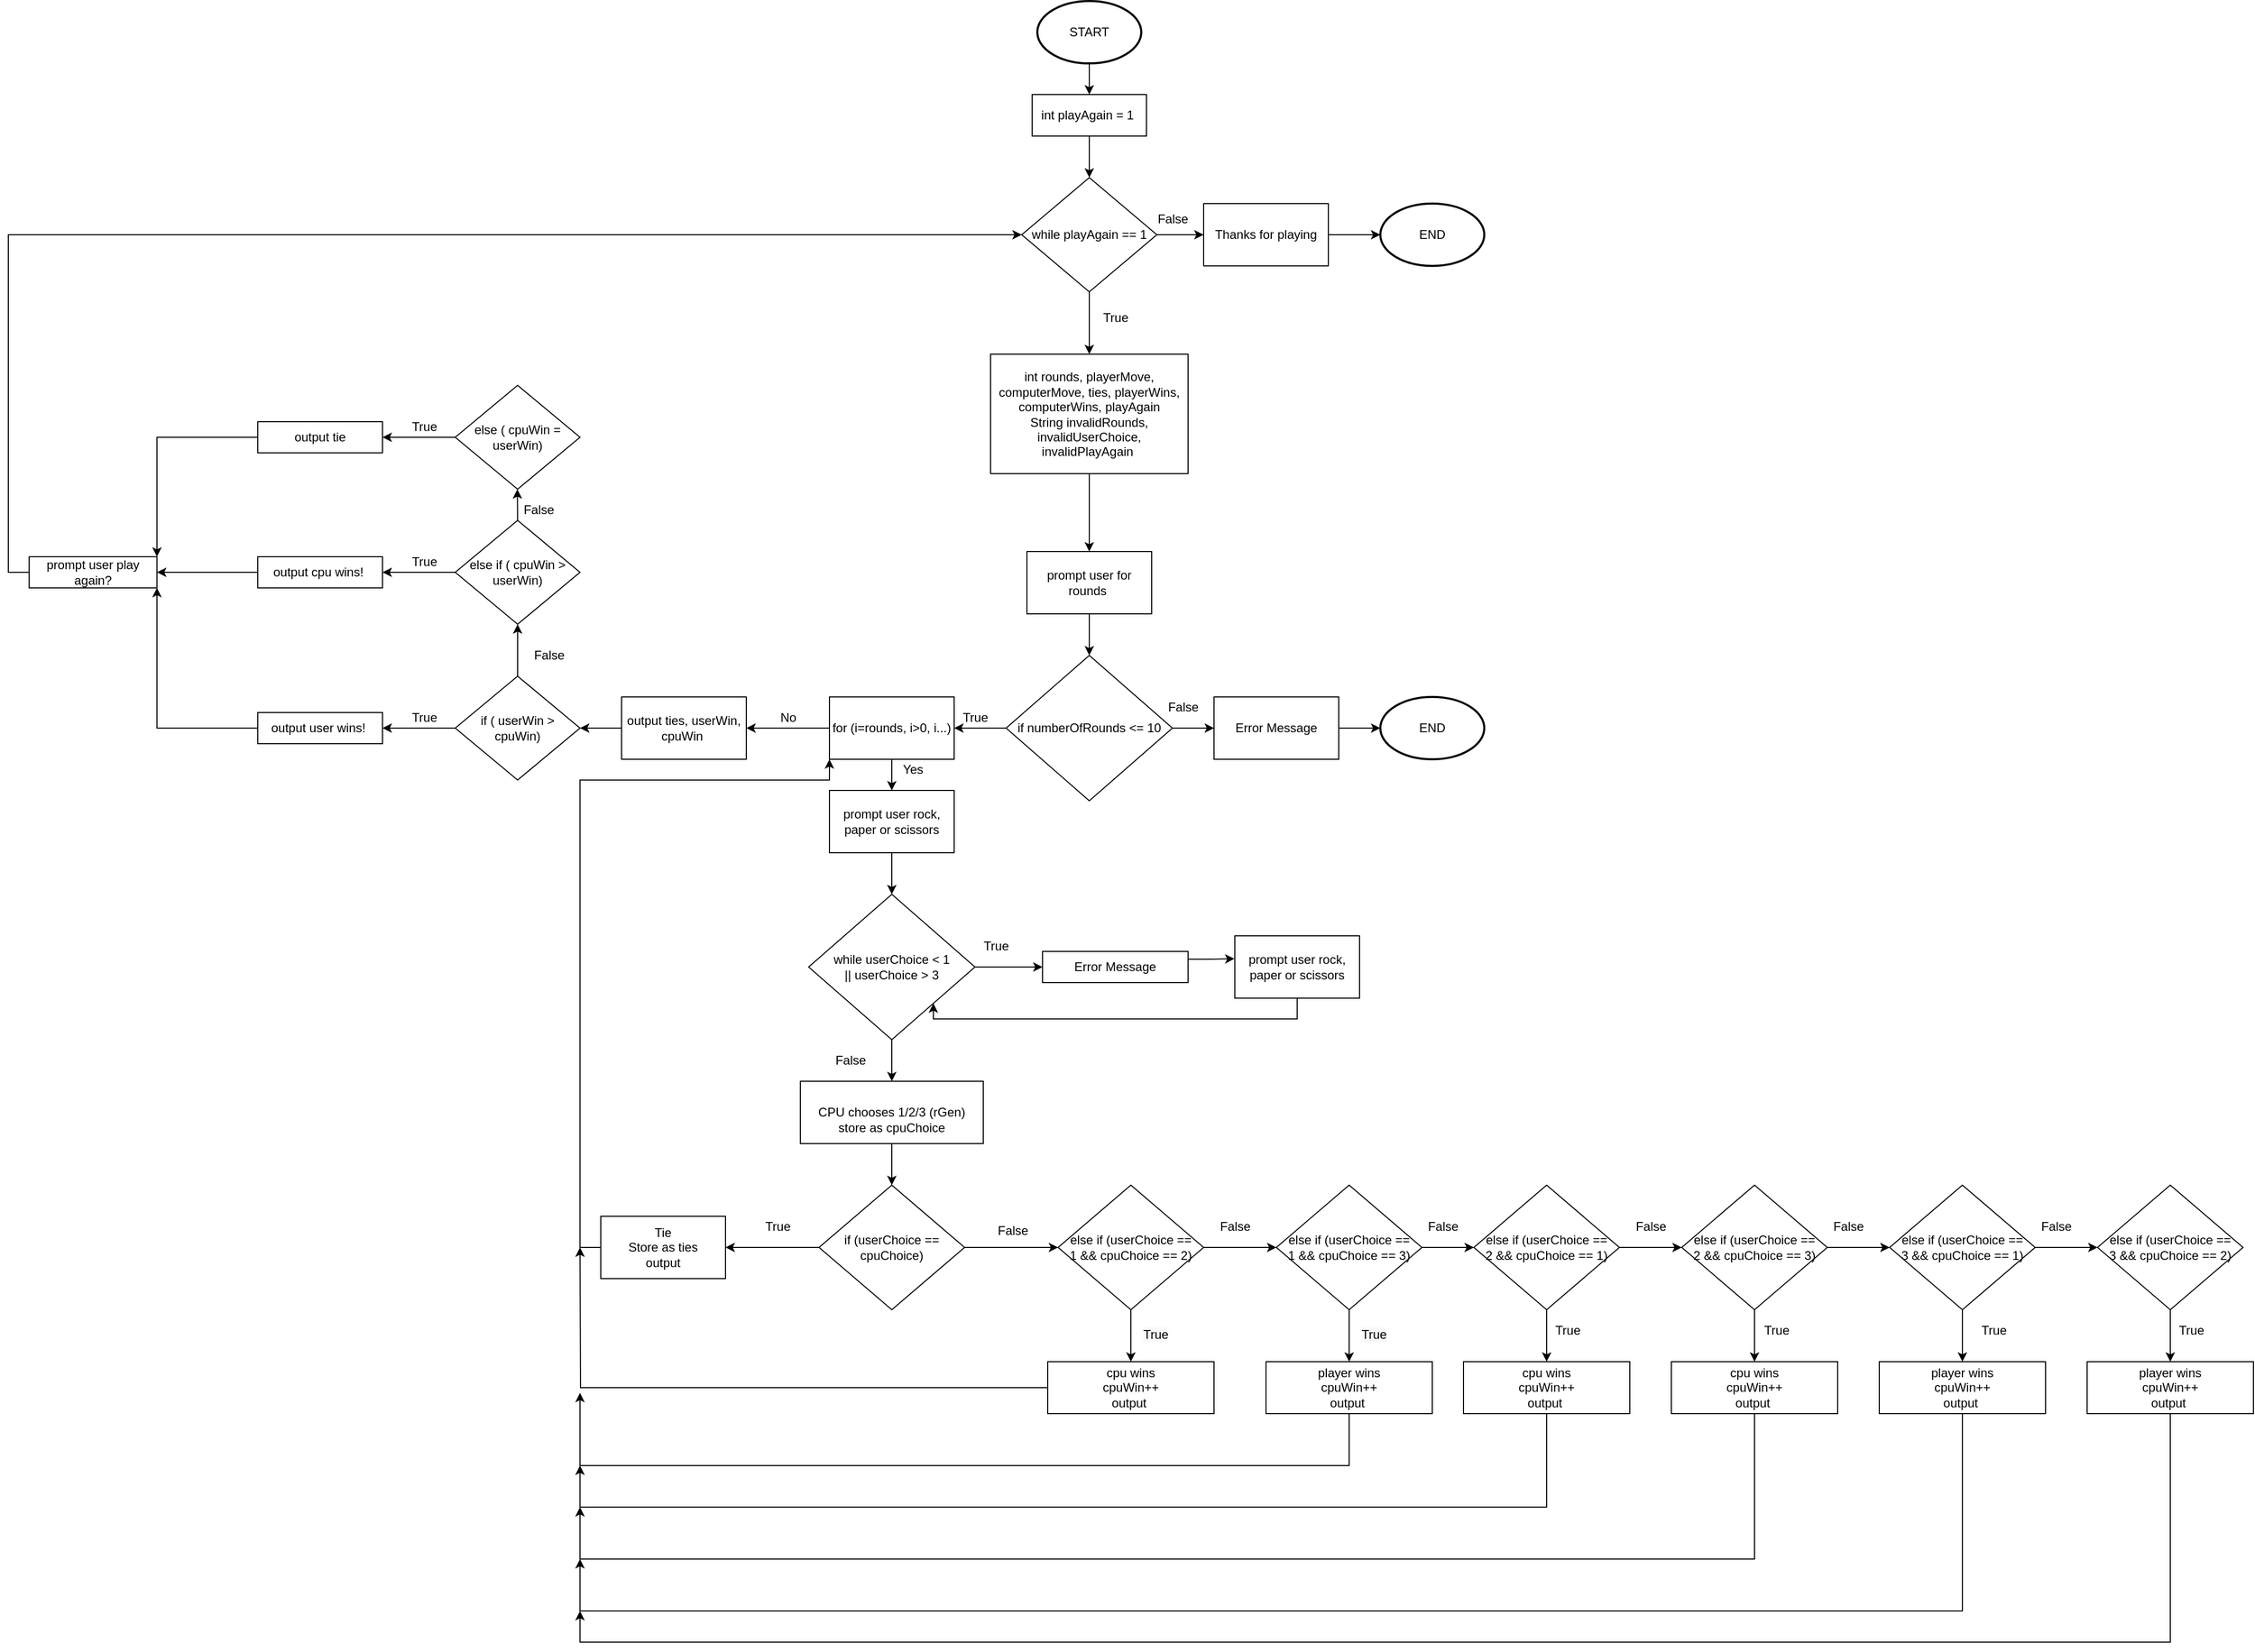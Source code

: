 <mxfile version="20.3.3" type="device"><diagram id="C5RBs43oDa-KdzZeNtuy" name="Page-1"><mxGraphModel dx="3134" dy="1196" grid="1" gridSize="10" guides="1" tooltips="1" connect="1" arrows="1" fold="1" page="1" pageScale="1" pageWidth="827" pageHeight="1169" math="0" shadow="0"><root><mxCell id="WIyWlLk6GJQsqaUBKTNV-0"/><mxCell id="WIyWlLk6GJQsqaUBKTNV-1" parent="WIyWlLk6GJQsqaUBKTNV-0"/><mxCell id="i2ztzLnrP8BEeIta3jEx-2" style="edgeStyle=orthogonalEdgeStyle;rounded=0;orthogonalLoop=1;jettySize=auto;html=1;exitX=0.5;exitY=1;exitDx=0;exitDy=0;exitPerimeter=0;entryX=0.5;entryY=0;entryDx=0;entryDy=0;" parent="WIyWlLk6GJQsqaUBKTNV-1" source="i2ztzLnrP8BEeIta3jEx-0" target="i2ztzLnrP8BEeIta3jEx-1" edge="1"><mxGeometry relative="1" as="geometry"/></mxCell><mxCell id="i2ztzLnrP8BEeIta3jEx-0" value="START" style="strokeWidth=2;html=1;shape=mxgraph.flowchart.start_1;whiteSpace=wrap;" parent="WIyWlLk6GJQsqaUBKTNV-1" vertex="1"><mxGeometry x="510" y="20" width="100" height="60" as="geometry"/></mxCell><mxCell id="i2ztzLnrP8BEeIta3jEx-4" style="edgeStyle=orthogonalEdgeStyle;rounded=0;orthogonalLoop=1;jettySize=auto;html=1;exitX=0.5;exitY=1;exitDx=0;exitDy=0;entryX=0.5;entryY=0;entryDx=0;entryDy=0;" parent="WIyWlLk6GJQsqaUBKTNV-1" source="i2ztzLnrP8BEeIta3jEx-1" target="i2ztzLnrP8BEeIta3jEx-3" edge="1"><mxGeometry relative="1" as="geometry"/></mxCell><mxCell id="i2ztzLnrP8BEeIta3jEx-1" value="int playAgain = 1&amp;nbsp;" style="rounded=0;whiteSpace=wrap;html=1;" parent="WIyWlLk6GJQsqaUBKTNV-1" vertex="1"><mxGeometry x="505" y="110" width="110" height="40" as="geometry"/></mxCell><mxCell id="i2ztzLnrP8BEeIta3jEx-7" style="edgeStyle=orthogonalEdgeStyle;rounded=0;orthogonalLoop=1;jettySize=auto;html=1;exitX=1;exitY=0.5;exitDx=0;exitDy=0;entryX=0;entryY=0.5;entryDx=0;entryDy=0;" parent="WIyWlLk6GJQsqaUBKTNV-1" source="i2ztzLnrP8BEeIta3jEx-3" target="i2ztzLnrP8BEeIta3jEx-5" edge="1"><mxGeometry relative="1" as="geometry"/></mxCell><mxCell id="i2ztzLnrP8BEeIta3jEx-11" style="edgeStyle=orthogonalEdgeStyle;rounded=0;orthogonalLoop=1;jettySize=auto;html=1;exitX=0.5;exitY=1;exitDx=0;exitDy=0;" parent="WIyWlLk6GJQsqaUBKTNV-1" source="i2ztzLnrP8BEeIta3jEx-3" target="i2ztzLnrP8BEeIta3jEx-10" edge="1"><mxGeometry relative="1" as="geometry"/></mxCell><mxCell id="i2ztzLnrP8BEeIta3jEx-3" value="while playAgain == 1" style="rhombus;whiteSpace=wrap;html=1;" parent="WIyWlLk6GJQsqaUBKTNV-1" vertex="1"><mxGeometry x="495" y="190" width="130" height="110" as="geometry"/></mxCell><mxCell id="i2ztzLnrP8BEeIta3jEx-9" style="edgeStyle=orthogonalEdgeStyle;rounded=0;orthogonalLoop=1;jettySize=auto;html=1;exitX=1;exitY=0.5;exitDx=0;exitDy=0;entryX=0;entryY=0.5;entryDx=0;entryDy=0;entryPerimeter=0;" parent="WIyWlLk6GJQsqaUBKTNV-1" source="i2ztzLnrP8BEeIta3jEx-5" target="i2ztzLnrP8BEeIta3jEx-8" edge="1"><mxGeometry relative="1" as="geometry"/></mxCell><mxCell id="i2ztzLnrP8BEeIta3jEx-5" value="Thanks for playing" style="rounded=0;whiteSpace=wrap;html=1;" parent="WIyWlLk6GJQsqaUBKTNV-1" vertex="1"><mxGeometry x="670" y="215" width="120" height="60" as="geometry"/></mxCell><mxCell id="i2ztzLnrP8BEeIta3jEx-8" value="END" style="strokeWidth=2;html=1;shape=mxgraph.flowchart.start_1;whiteSpace=wrap;" parent="WIyWlLk6GJQsqaUBKTNV-1" vertex="1"><mxGeometry x="840" y="215" width="100" height="60" as="geometry"/></mxCell><mxCell id="i2ztzLnrP8BEeIta3jEx-13" style="edgeStyle=orthogonalEdgeStyle;rounded=0;orthogonalLoop=1;jettySize=auto;html=1;exitX=0.5;exitY=1;exitDx=0;exitDy=0;entryX=0.5;entryY=0;entryDx=0;entryDy=0;" parent="WIyWlLk6GJQsqaUBKTNV-1" source="i2ztzLnrP8BEeIta3jEx-10" target="i2ztzLnrP8BEeIta3jEx-12" edge="1"><mxGeometry relative="1" as="geometry"/></mxCell><mxCell id="i2ztzLnrP8BEeIta3jEx-10" value="int rounds, playerMove, computerMove, ties, playerWins, computerWins, playAgain&lt;br&gt;String invalidRounds, invalidUserChoice, invalidPlayAgain&amp;nbsp;" style="rounded=0;whiteSpace=wrap;html=1;" parent="WIyWlLk6GJQsqaUBKTNV-1" vertex="1"><mxGeometry x="465" y="360" width="190" height="115" as="geometry"/></mxCell><mxCell id="i2ztzLnrP8BEeIta3jEx-15" style="edgeStyle=orthogonalEdgeStyle;rounded=0;orthogonalLoop=1;jettySize=auto;html=1;exitX=0.5;exitY=1;exitDx=0;exitDy=0;entryX=0.5;entryY=0;entryDx=0;entryDy=0;" parent="WIyWlLk6GJQsqaUBKTNV-1" source="i2ztzLnrP8BEeIta3jEx-12" target="i2ztzLnrP8BEeIta3jEx-14" edge="1"><mxGeometry relative="1" as="geometry"/></mxCell><mxCell id="i2ztzLnrP8BEeIta3jEx-12" value="prompt user for rounds&amp;nbsp;" style="rounded=0;whiteSpace=wrap;html=1;" parent="WIyWlLk6GJQsqaUBKTNV-1" vertex="1"><mxGeometry x="500" y="550" width="120" height="60" as="geometry"/></mxCell><mxCell id="i2ztzLnrP8BEeIta3jEx-19" style="edgeStyle=orthogonalEdgeStyle;rounded=0;orthogonalLoop=1;jettySize=auto;html=1;exitX=1;exitY=0.5;exitDx=0;exitDy=0;entryX=0;entryY=0.5;entryDx=0;entryDy=0;" parent="WIyWlLk6GJQsqaUBKTNV-1" source="i2ztzLnrP8BEeIta3jEx-14" target="i2ztzLnrP8BEeIta3jEx-16" edge="1"><mxGeometry relative="1" as="geometry"/></mxCell><mxCell id="qZldYGL13dC1jwX1NOSP-1" style="edgeStyle=orthogonalEdgeStyle;rounded=0;orthogonalLoop=1;jettySize=auto;html=1;exitX=0;exitY=0.5;exitDx=0;exitDy=0;entryX=1;entryY=0.5;entryDx=0;entryDy=0;" edge="1" parent="WIyWlLk6GJQsqaUBKTNV-1" source="i2ztzLnrP8BEeIta3jEx-14" target="qZldYGL13dC1jwX1NOSP-0"><mxGeometry relative="1" as="geometry"/></mxCell><mxCell id="i2ztzLnrP8BEeIta3jEx-14" value="if numberOfRounds &amp;lt;= 10" style="rhombus;whiteSpace=wrap;html=1;" parent="WIyWlLk6GJQsqaUBKTNV-1" vertex="1"><mxGeometry x="480" y="650" width="160" height="140" as="geometry"/></mxCell><mxCell id="i2ztzLnrP8BEeIta3jEx-20" style="edgeStyle=orthogonalEdgeStyle;rounded=0;orthogonalLoop=1;jettySize=auto;html=1;exitX=1;exitY=0.5;exitDx=0;exitDy=0;entryX=0;entryY=0.5;entryDx=0;entryDy=0;entryPerimeter=0;" parent="WIyWlLk6GJQsqaUBKTNV-1" source="i2ztzLnrP8BEeIta3jEx-16" target="i2ztzLnrP8BEeIta3jEx-17" edge="1"><mxGeometry relative="1" as="geometry"/></mxCell><mxCell id="i2ztzLnrP8BEeIta3jEx-16" value="Error Message" style="rounded=0;whiteSpace=wrap;html=1;" parent="WIyWlLk6GJQsqaUBKTNV-1" vertex="1"><mxGeometry x="680" y="690" width="120" height="60" as="geometry"/></mxCell><mxCell id="i2ztzLnrP8BEeIta3jEx-17" value="END" style="strokeWidth=2;html=1;shape=mxgraph.flowchart.start_1;whiteSpace=wrap;" parent="WIyWlLk6GJQsqaUBKTNV-1" vertex="1"><mxGeometry x="840" y="690" width="100" height="60" as="geometry"/></mxCell><mxCell id="qZldYGL13dC1jwX1NOSP-30" style="edgeStyle=orthogonalEdgeStyle;rounded=0;orthogonalLoop=1;jettySize=auto;html=1;exitX=0.5;exitY=1;exitDx=0;exitDy=0;entryX=0.5;entryY=0;entryDx=0;entryDy=0;" edge="1" parent="WIyWlLk6GJQsqaUBKTNV-1" source="qZldYGL13dC1jwX1NOSP-0" target="qZldYGL13dC1jwX1NOSP-2"><mxGeometry relative="1" as="geometry"/></mxCell><mxCell id="qZldYGL13dC1jwX1NOSP-57" style="edgeStyle=orthogonalEdgeStyle;rounded=0;orthogonalLoop=1;jettySize=auto;html=1;exitX=0;exitY=0.5;exitDx=0;exitDy=0;entryX=1;entryY=0.5;entryDx=0;entryDy=0;" edge="1" parent="WIyWlLk6GJQsqaUBKTNV-1" source="qZldYGL13dC1jwX1NOSP-0" target="qZldYGL13dC1jwX1NOSP-53"><mxGeometry relative="1" as="geometry"/></mxCell><mxCell id="qZldYGL13dC1jwX1NOSP-0" value="for (i=rounds, i&amp;gt;0, i...)" style="rounded=0;whiteSpace=wrap;html=1;" vertex="1" parent="WIyWlLk6GJQsqaUBKTNV-1"><mxGeometry x="310" y="690" width="120" height="60" as="geometry"/></mxCell><mxCell id="qZldYGL13dC1jwX1NOSP-4" style="edgeStyle=orthogonalEdgeStyle;rounded=0;orthogonalLoop=1;jettySize=auto;html=1;exitX=0.5;exitY=1;exitDx=0;exitDy=0;entryX=0.5;entryY=0;entryDx=0;entryDy=0;" edge="1" parent="WIyWlLk6GJQsqaUBKTNV-1" source="qZldYGL13dC1jwX1NOSP-2" target="qZldYGL13dC1jwX1NOSP-3"><mxGeometry relative="1" as="geometry"/></mxCell><mxCell id="qZldYGL13dC1jwX1NOSP-2" value="prompt user rock, paper or scissors" style="rounded=0;whiteSpace=wrap;html=1;" vertex="1" parent="WIyWlLk6GJQsqaUBKTNV-1"><mxGeometry x="310" y="780" width="120" height="60" as="geometry"/></mxCell><mxCell id="qZldYGL13dC1jwX1NOSP-6" style="edgeStyle=orthogonalEdgeStyle;rounded=0;orthogonalLoop=1;jettySize=auto;html=1;exitX=1;exitY=0.5;exitDx=0;exitDy=0;entryX=0;entryY=0.5;entryDx=0;entryDy=0;" edge="1" parent="WIyWlLk6GJQsqaUBKTNV-1" source="qZldYGL13dC1jwX1NOSP-3" target="qZldYGL13dC1jwX1NOSP-5"><mxGeometry relative="1" as="geometry"/></mxCell><mxCell id="qZldYGL13dC1jwX1NOSP-11" style="edgeStyle=orthogonalEdgeStyle;rounded=0;orthogonalLoop=1;jettySize=auto;html=1;exitX=0.5;exitY=1;exitDx=0;exitDy=0;entryX=0.5;entryY=0;entryDx=0;entryDy=0;" edge="1" parent="WIyWlLk6GJQsqaUBKTNV-1" source="qZldYGL13dC1jwX1NOSP-3" target="qZldYGL13dC1jwX1NOSP-10"><mxGeometry relative="1" as="geometry"/></mxCell><mxCell id="qZldYGL13dC1jwX1NOSP-3" value="while userChoice &amp;lt; 1&lt;br/&gt;|| userChoice &amp;gt; 3" style="rhombus;whiteSpace=wrap;html=1;" vertex="1" parent="WIyWlLk6GJQsqaUBKTNV-1"><mxGeometry x="290" y="880" width="160" height="140" as="geometry"/></mxCell><mxCell id="qZldYGL13dC1jwX1NOSP-8" style="edgeStyle=orthogonalEdgeStyle;rounded=0;orthogonalLoop=1;jettySize=auto;html=1;exitX=1;exitY=0.25;exitDx=0;exitDy=0;entryX=-0.003;entryY=0.367;entryDx=0;entryDy=0;entryPerimeter=0;" edge="1" parent="WIyWlLk6GJQsqaUBKTNV-1" source="qZldYGL13dC1jwX1NOSP-5" target="qZldYGL13dC1jwX1NOSP-7"><mxGeometry relative="1" as="geometry"/></mxCell><mxCell id="qZldYGL13dC1jwX1NOSP-5" value="Error Message" style="rounded=0;whiteSpace=wrap;html=1;" vertex="1" parent="WIyWlLk6GJQsqaUBKTNV-1"><mxGeometry x="515" y="935" width="140" height="30" as="geometry"/></mxCell><mxCell id="qZldYGL13dC1jwX1NOSP-9" style="edgeStyle=orthogonalEdgeStyle;rounded=0;orthogonalLoop=1;jettySize=auto;html=1;exitX=0.5;exitY=1;exitDx=0;exitDy=0;entryX=1;entryY=1;entryDx=0;entryDy=0;" edge="1" parent="WIyWlLk6GJQsqaUBKTNV-1" source="qZldYGL13dC1jwX1NOSP-7" target="qZldYGL13dC1jwX1NOSP-3"><mxGeometry relative="1" as="geometry"><Array as="points"><mxPoint x="760" y="1000"/><mxPoint x="410" y="1000"/></Array></mxGeometry></mxCell><mxCell id="qZldYGL13dC1jwX1NOSP-7" value="prompt user rock, paper or scissors" style="rounded=0;whiteSpace=wrap;html=1;" vertex="1" parent="WIyWlLk6GJQsqaUBKTNV-1"><mxGeometry x="700" y="920" width="120" height="60" as="geometry"/></mxCell><mxCell id="qZldYGL13dC1jwX1NOSP-31" style="edgeStyle=orthogonalEdgeStyle;rounded=0;orthogonalLoop=1;jettySize=auto;html=1;exitX=0.5;exitY=1;exitDx=0;exitDy=0;entryX=0.5;entryY=0;entryDx=0;entryDy=0;" edge="1" parent="WIyWlLk6GJQsqaUBKTNV-1" source="qZldYGL13dC1jwX1NOSP-10" target="qZldYGL13dC1jwX1NOSP-12"><mxGeometry relative="1" as="geometry"/></mxCell><mxCell id="qZldYGL13dC1jwX1NOSP-10" value="&lt;br&gt;CPU chooses 1/2/3 (rGen)&lt;br&gt;store as cpuChoice&lt;br&gt;" style="rounded=0;whiteSpace=wrap;html=1;" vertex="1" parent="WIyWlLk6GJQsqaUBKTNV-1"><mxGeometry x="282" y="1060" width="176" height="60" as="geometry"/></mxCell><mxCell id="qZldYGL13dC1jwX1NOSP-32" style="edgeStyle=orthogonalEdgeStyle;rounded=0;orthogonalLoop=1;jettySize=auto;html=1;exitX=1;exitY=0.5;exitDx=0;exitDy=0;entryX=0;entryY=0.5;entryDx=0;entryDy=0;" edge="1" parent="WIyWlLk6GJQsqaUBKTNV-1" source="qZldYGL13dC1jwX1NOSP-12" target="qZldYGL13dC1jwX1NOSP-13"><mxGeometry relative="1" as="geometry"/></mxCell><mxCell id="qZldYGL13dC1jwX1NOSP-38" style="edgeStyle=orthogonalEdgeStyle;rounded=0;orthogonalLoop=1;jettySize=auto;html=1;exitX=0;exitY=0.5;exitDx=0;exitDy=0;entryX=1;entryY=0.5;entryDx=0;entryDy=0;" edge="1" parent="WIyWlLk6GJQsqaUBKTNV-1" source="qZldYGL13dC1jwX1NOSP-12" target="qZldYGL13dC1jwX1NOSP-29"><mxGeometry relative="1" as="geometry"/></mxCell><mxCell id="qZldYGL13dC1jwX1NOSP-12" value="if (userChoice ==&lt;br/&gt;cpuChoice)" style="rhombus;whiteSpace=wrap;html=1;" vertex="1" parent="WIyWlLk6GJQsqaUBKTNV-1"><mxGeometry x="300" y="1160" width="140" height="120" as="geometry"/></mxCell><mxCell id="qZldYGL13dC1jwX1NOSP-33" style="edgeStyle=orthogonalEdgeStyle;rounded=0;orthogonalLoop=1;jettySize=auto;html=1;exitX=1;exitY=0.5;exitDx=0;exitDy=0;entryX=0;entryY=0.5;entryDx=0;entryDy=0;" edge="1" parent="WIyWlLk6GJQsqaUBKTNV-1" source="qZldYGL13dC1jwX1NOSP-13" target="qZldYGL13dC1jwX1NOSP-14"><mxGeometry relative="1" as="geometry"/></mxCell><mxCell id="qZldYGL13dC1jwX1NOSP-40" style="edgeStyle=orthogonalEdgeStyle;rounded=0;orthogonalLoop=1;jettySize=auto;html=1;exitX=0.5;exitY=1;exitDx=0;exitDy=0;entryX=0.5;entryY=0;entryDx=0;entryDy=0;" edge="1" parent="WIyWlLk6GJQsqaUBKTNV-1" source="qZldYGL13dC1jwX1NOSP-13" target="qZldYGL13dC1jwX1NOSP-21"><mxGeometry relative="1" as="geometry"/></mxCell><mxCell id="qZldYGL13dC1jwX1NOSP-13" value="else if (userChoice ==&lt;br/&gt;1 &amp;amp;&amp;amp; cpuChoice == 2)" style="rhombus;whiteSpace=wrap;html=1;" vertex="1" parent="WIyWlLk6GJQsqaUBKTNV-1"><mxGeometry x="530" y="1160" width="140" height="120" as="geometry"/></mxCell><mxCell id="qZldYGL13dC1jwX1NOSP-34" style="edgeStyle=orthogonalEdgeStyle;rounded=0;orthogonalLoop=1;jettySize=auto;html=1;exitX=1;exitY=0.5;exitDx=0;exitDy=0;entryX=0;entryY=0.5;entryDx=0;entryDy=0;" edge="1" parent="WIyWlLk6GJQsqaUBKTNV-1" source="qZldYGL13dC1jwX1NOSP-14" target="qZldYGL13dC1jwX1NOSP-24"><mxGeometry relative="1" as="geometry"/></mxCell><mxCell id="qZldYGL13dC1jwX1NOSP-41" style="edgeStyle=orthogonalEdgeStyle;rounded=0;orthogonalLoop=1;jettySize=auto;html=1;exitX=0.5;exitY=1;exitDx=0;exitDy=0;entryX=0.5;entryY=0;entryDx=0;entryDy=0;" edge="1" parent="WIyWlLk6GJQsqaUBKTNV-1" source="qZldYGL13dC1jwX1NOSP-14" target="qZldYGL13dC1jwX1NOSP-27"><mxGeometry relative="1" as="geometry"/></mxCell><mxCell id="qZldYGL13dC1jwX1NOSP-14" value="else if (userChoice ==&lt;br/&gt;1 &amp;amp;&amp;amp; cpuChoice == 3)" style="rhombus;whiteSpace=wrap;html=1;" vertex="1" parent="WIyWlLk6GJQsqaUBKTNV-1"><mxGeometry x="740" y="1160" width="140" height="120" as="geometry"/></mxCell><mxCell id="qZldYGL13dC1jwX1NOSP-45" style="edgeStyle=orthogonalEdgeStyle;rounded=0;orthogonalLoop=1;jettySize=auto;html=1;exitX=0.5;exitY=1;exitDx=0;exitDy=0;entryX=0.5;entryY=0;entryDx=0;entryDy=0;" edge="1" parent="WIyWlLk6GJQsqaUBKTNV-1" source="qZldYGL13dC1jwX1NOSP-16" target="qZldYGL13dC1jwX1NOSP-28"><mxGeometry relative="1" as="geometry"/></mxCell><mxCell id="qZldYGL13dC1jwX1NOSP-16" value="else if (userChoice ==&lt;br/&gt;3 &amp;amp;&amp;amp; cpuChoice == 2)" style="rhombus;whiteSpace=wrap;html=1;" vertex="1" parent="WIyWlLk6GJQsqaUBKTNV-1"><mxGeometry x="1530" y="1160" width="140" height="120" as="geometry"/></mxCell><mxCell id="qZldYGL13dC1jwX1NOSP-37" style="edgeStyle=orthogonalEdgeStyle;rounded=0;orthogonalLoop=1;jettySize=auto;html=1;exitX=1;exitY=0.5;exitDx=0;exitDy=0;entryX=0;entryY=0.5;entryDx=0;entryDy=0;" edge="1" parent="WIyWlLk6GJQsqaUBKTNV-1" source="qZldYGL13dC1jwX1NOSP-17" target="qZldYGL13dC1jwX1NOSP-16"><mxGeometry relative="1" as="geometry"/></mxCell><mxCell id="qZldYGL13dC1jwX1NOSP-44" style="edgeStyle=orthogonalEdgeStyle;rounded=0;orthogonalLoop=1;jettySize=auto;html=1;exitX=0.5;exitY=1;exitDx=0;exitDy=0;entryX=0.5;entryY=0;entryDx=0;entryDy=0;" edge="1" parent="WIyWlLk6GJQsqaUBKTNV-1" source="qZldYGL13dC1jwX1NOSP-17" target="qZldYGL13dC1jwX1NOSP-26"><mxGeometry relative="1" as="geometry"/></mxCell><mxCell id="qZldYGL13dC1jwX1NOSP-17" value="else if (userChoice ==&lt;br/&gt;3 &amp;amp;&amp;amp; cpuChoice == 1)" style="rhombus;whiteSpace=wrap;html=1;" vertex="1" parent="WIyWlLk6GJQsqaUBKTNV-1"><mxGeometry x="1330" y="1160" width="140" height="120" as="geometry"/></mxCell><mxCell id="qZldYGL13dC1jwX1NOSP-36" style="edgeStyle=orthogonalEdgeStyle;rounded=0;orthogonalLoop=1;jettySize=auto;html=1;exitX=1;exitY=0.5;exitDx=0;exitDy=0;entryX=0;entryY=0.5;entryDx=0;entryDy=0;" edge="1" parent="WIyWlLk6GJQsqaUBKTNV-1" source="qZldYGL13dC1jwX1NOSP-19" target="qZldYGL13dC1jwX1NOSP-17"><mxGeometry relative="1" as="geometry"/></mxCell><mxCell id="qZldYGL13dC1jwX1NOSP-43" style="edgeStyle=orthogonalEdgeStyle;rounded=0;orthogonalLoop=1;jettySize=auto;html=1;exitX=0.5;exitY=1;exitDx=0;exitDy=0;entryX=0.5;entryY=0;entryDx=0;entryDy=0;" edge="1" parent="WIyWlLk6GJQsqaUBKTNV-1" source="qZldYGL13dC1jwX1NOSP-19" target="qZldYGL13dC1jwX1NOSP-23"><mxGeometry relative="1" as="geometry"/></mxCell><mxCell id="qZldYGL13dC1jwX1NOSP-19" value="else if (userChoice ==&lt;br/&gt;2 &amp;amp;&amp;amp; cpuChoice == 3)" style="rhombus;whiteSpace=wrap;html=1;" vertex="1" parent="WIyWlLk6GJQsqaUBKTNV-1"><mxGeometry x="1130" y="1160" width="140" height="120" as="geometry"/></mxCell><mxCell id="qZldYGL13dC1jwX1NOSP-46" style="edgeStyle=orthogonalEdgeStyle;rounded=0;orthogonalLoop=1;jettySize=auto;html=1;exitX=0;exitY=0.5;exitDx=0;exitDy=0;" edge="1" parent="WIyWlLk6GJQsqaUBKTNV-1" source="qZldYGL13dC1jwX1NOSP-21"><mxGeometry relative="1" as="geometry"><mxPoint x="70" y="1220" as="targetPoint"/></mxGeometry></mxCell><mxCell id="qZldYGL13dC1jwX1NOSP-21" value="cpu wins&lt;br/&gt;cpuWin++&lt;br/&gt;output&amp;nbsp;" style="rounded=0;whiteSpace=wrap;html=1;" vertex="1" parent="WIyWlLk6GJQsqaUBKTNV-1"><mxGeometry x="520" y="1330" width="160" height="50" as="geometry"/></mxCell><mxCell id="qZldYGL13dC1jwX1NOSP-49" style="edgeStyle=orthogonalEdgeStyle;rounded=0;orthogonalLoop=1;jettySize=auto;html=1;exitX=0.5;exitY=1;exitDx=0;exitDy=0;" edge="1" parent="WIyWlLk6GJQsqaUBKTNV-1" source="qZldYGL13dC1jwX1NOSP-22"><mxGeometry relative="1" as="geometry"><mxPoint x="70" y="1430" as="targetPoint"/><Array as="points"><mxPoint x="1000" y="1470"/><mxPoint x="70" y="1470"/></Array></mxGeometry></mxCell><mxCell id="qZldYGL13dC1jwX1NOSP-22" value="cpu wins&lt;br/&gt;cpuWin++&lt;br/&gt;output&amp;nbsp;" style="rounded=0;whiteSpace=wrap;html=1;" vertex="1" parent="WIyWlLk6GJQsqaUBKTNV-1"><mxGeometry x="920" y="1330" width="160" height="50" as="geometry"/></mxCell><mxCell id="qZldYGL13dC1jwX1NOSP-50" style="edgeStyle=orthogonalEdgeStyle;rounded=0;orthogonalLoop=1;jettySize=auto;html=1;exitX=0.5;exitY=1;exitDx=0;exitDy=0;" edge="1" parent="WIyWlLk6GJQsqaUBKTNV-1" source="qZldYGL13dC1jwX1NOSP-23"><mxGeometry relative="1" as="geometry"><mxPoint x="70" y="1470" as="targetPoint"/><Array as="points"><mxPoint x="1200" y="1520"/><mxPoint x="70" y="1520"/></Array></mxGeometry></mxCell><mxCell id="qZldYGL13dC1jwX1NOSP-23" value="cpu wins&lt;br/&gt;cpuWin++&lt;br/&gt;output&amp;nbsp;" style="rounded=0;whiteSpace=wrap;html=1;" vertex="1" parent="WIyWlLk6GJQsqaUBKTNV-1"><mxGeometry x="1120" y="1330" width="160" height="50" as="geometry"/></mxCell><mxCell id="qZldYGL13dC1jwX1NOSP-35" style="edgeStyle=orthogonalEdgeStyle;rounded=0;orthogonalLoop=1;jettySize=auto;html=1;exitX=1;exitY=0.5;exitDx=0;exitDy=0;entryX=0;entryY=0.5;entryDx=0;entryDy=0;" edge="1" parent="WIyWlLk6GJQsqaUBKTNV-1" source="qZldYGL13dC1jwX1NOSP-24" target="qZldYGL13dC1jwX1NOSP-19"><mxGeometry relative="1" as="geometry"/></mxCell><mxCell id="qZldYGL13dC1jwX1NOSP-42" style="edgeStyle=orthogonalEdgeStyle;rounded=0;orthogonalLoop=1;jettySize=auto;html=1;exitX=0.5;exitY=1;exitDx=0;exitDy=0;entryX=0.5;entryY=0;entryDx=0;entryDy=0;" edge="1" parent="WIyWlLk6GJQsqaUBKTNV-1" source="qZldYGL13dC1jwX1NOSP-24" target="qZldYGL13dC1jwX1NOSP-22"><mxGeometry relative="1" as="geometry"/></mxCell><mxCell id="qZldYGL13dC1jwX1NOSP-24" value="else if (userChoice ==&lt;br/&gt;2 &amp;amp;&amp;amp; cpuChoice == 1)" style="rhombus;whiteSpace=wrap;html=1;" vertex="1" parent="WIyWlLk6GJQsqaUBKTNV-1"><mxGeometry x="930" y="1160" width="140" height="120" as="geometry"/></mxCell><mxCell id="qZldYGL13dC1jwX1NOSP-51" style="edgeStyle=orthogonalEdgeStyle;rounded=0;orthogonalLoop=1;jettySize=auto;html=1;exitX=0.5;exitY=1;exitDx=0;exitDy=0;" edge="1" parent="WIyWlLk6GJQsqaUBKTNV-1" source="qZldYGL13dC1jwX1NOSP-26"><mxGeometry relative="1" as="geometry"><mxPoint x="70" y="1520" as="targetPoint"/><Array as="points"><mxPoint x="1400" y="1570"/><mxPoint x="70" y="1570"/></Array></mxGeometry></mxCell><mxCell id="qZldYGL13dC1jwX1NOSP-26" value="player wins&lt;br&gt;cpuWin++&lt;br&gt;output&amp;nbsp;" style="rounded=0;whiteSpace=wrap;html=1;" vertex="1" parent="WIyWlLk6GJQsqaUBKTNV-1"><mxGeometry x="1320" y="1330" width="160" height="50" as="geometry"/></mxCell><mxCell id="qZldYGL13dC1jwX1NOSP-47" style="edgeStyle=orthogonalEdgeStyle;rounded=0;orthogonalLoop=1;jettySize=auto;html=1;exitX=0.5;exitY=1;exitDx=0;exitDy=0;" edge="1" parent="WIyWlLk6GJQsqaUBKTNV-1" source="qZldYGL13dC1jwX1NOSP-27"><mxGeometry relative="1" as="geometry"><mxPoint x="70" y="1360" as="targetPoint"/><Array as="points"><mxPoint x="810" y="1430"/><mxPoint x="70" y="1430"/></Array></mxGeometry></mxCell><mxCell id="qZldYGL13dC1jwX1NOSP-27" value="player wins&lt;br&gt;cpuWin++&lt;br&gt;output&amp;nbsp;" style="rounded=0;whiteSpace=wrap;html=1;" vertex="1" parent="WIyWlLk6GJQsqaUBKTNV-1"><mxGeometry x="730" y="1330" width="160" height="50" as="geometry"/></mxCell><mxCell id="qZldYGL13dC1jwX1NOSP-52" style="edgeStyle=orthogonalEdgeStyle;rounded=0;orthogonalLoop=1;jettySize=auto;html=1;exitX=0.5;exitY=1;exitDx=0;exitDy=0;" edge="1" parent="WIyWlLk6GJQsqaUBKTNV-1" source="qZldYGL13dC1jwX1NOSP-28"><mxGeometry relative="1" as="geometry"><mxPoint x="70" y="1570" as="targetPoint"/><Array as="points"><mxPoint x="1600" y="1600"/><mxPoint x="70" y="1600"/></Array></mxGeometry></mxCell><mxCell id="qZldYGL13dC1jwX1NOSP-28" value="player wins&lt;br&gt;cpuWin++&lt;br&gt;output&amp;nbsp;" style="rounded=0;whiteSpace=wrap;html=1;" vertex="1" parent="WIyWlLk6GJQsqaUBKTNV-1"><mxGeometry x="1520" y="1330" width="160" height="50" as="geometry"/></mxCell><mxCell id="qZldYGL13dC1jwX1NOSP-39" style="edgeStyle=orthogonalEdgeStyle;rounded=0;orthogonalLoop=1;jettySize=auto;html=1;exitX=0;exitY=0.5;exitDx=0;exitDy=0;entryX=0;entryY=1;entryDx=0;entryDy=0;" edge="1" parent="WIyWlLk6GJQsqaUBKTNV-1" source="qZldYGL13dC1jwX1NOSP-29" target="qZldYGL13dC1jwX1NOSP-0"><mxGeometry relative="1" as="geometry"><Array as="points"><mxPoint x="70" y="1220"/><mxPoint x="70" y="770"/><mxPoint x="310" y="770"/></Array></mxGeometry></mxCell><mxCell id="qZldYGL13dC1jwX1NOSP-29" value="Tie&lt;br/&gt;Store as ties&lt;br/&gt;output" style="rounded=0;whiteSpace=wrap;html=1;" vertex="1" parent="WIyWlLk6GJQsqaUBKTNV-1"><mxGeometry x="90" y="1190" width="120" height="60" as="geometry"/></mxCell><mxCell id="qZldYGL13dC1jwX1NOSP-58" style="edgeStyle=orthogonalEdgeStyle;rounded=0;orthogonalLoop=1;jettySize=auto;html=1;exitX=0;exitY=0.5;exitDx=0;exitDy=0;" edge="1" parent="WIyWlLk6GJQsqaUBKTNV-1" source="qZldYGL13dC1jwX1NOSP-53" target="qZldYGL13dC1jwX1NOSP-54"><mxGeometry relative="1" as="geometry"/></mxCell><mxCell id="qZldYGL13dC1jwX1NOSP-53" value="output ties, userWin,&lt;br/&gt;cpuWin&amp;nbsp;" style="rounded=0;whiteSpace=wrap;html=1;" vertex="1" parent="WIyWlLk6GJQsqaUBKTNV-1"><mxGeometry x="110" y="690" width="120" height="60" as="geometry"/></mxCell><mxCell id="qZldYGL13dC1jwX1NOSP-59" style="edgeStyle=orthogonalEdgeStyle;rounded=0;orthogonalLoop=1;jettySize=auto;html=1;exitX=0.5;exitY=0;exitDx=0;exitDy=0;entryX=0.5;entryY=1;entryDx=0;entryDy=0;" edge="1" parent="WIyWlLk6GJQsqaUBKTNV-1" source="qZldYGL13dC1jwX1NOSP-54" target="qZldYGL13dC1jwX1NOSP-56"><mxGeometry relative="1" as="geometry"/></mxCell><mxCell id="qZldYGL13dC1jwX1NOSP-71" style="edgeStyle=orthogonalEdgeStyle;rounded=0;orthogonalLoop=1;jettySize=auto;html=1;" edge="1" parent="WIyWlLk6GJQsqaUBKTNV-1" source="qZldYGL13dC1jwX1NOSP-54"><mxGeometry relative="1" as="geometry"><mxPoint x="-120.0" y="720" as="targetPoint"/></mxGeometry></mxCell><mxCell id="qZldYGL13dC1jwX1NOSP-54" value="if ( userWin &amp;gt;&lt;br/&gt;cpuWin)" style="rhombus;whiteSpace=wrap;html=1;" vertex="1" parent="WIyWlLk6GJQsqaUBKTNV-1"><mxGeometry x="-50" y="670" width="120" height="100" as="geometry"/></mxCell><mxCell id="qZldYGL13dC1jwX1NOSP-70" style="edgeStyle=orthogonalEdgeStyle;rounded=0;orthogonalLoop=1;jettySize=auto;html=1;exitX=0;exitY=0.5;exitDx=0;exitDy=0;entryX=1;entryY=0.5;entryDx=0;entryDy=0;" edge="1" parent="WIyWlLk6GJQsqaUBKTNV-1" source="qZldYGL13dC1jwX1NOSP-55" target="qZldYGL13dC1jwX1NOSP-63"><mxGeometry relative="1" as="geometry"/></mxCell><mxCell id="qZldYGL13dC1jwX1NOSP-55" value="else ( cpuWin =&lt;br/&gt;userWin)" style="rhombus;whiteSpace=wrap;html=1;" vertex="1" parent="WIyWlLk6GJQsqaUBKTNV-1"><mxGeometry x="-50" y="390" width="120" height="100" as="geometry"/></mxCell><mxCell id="qZldYGL13dC1jwX1NOSP-60" style="edgeStyle=orthogonalEdgeStyle;rounded=0;orthogonalLoop=1;jettySize=auto;html=1;exitX=0.5;exitY=0;exitDx=0;exitDy=0;" edge="1" parent="WIyWlLk6GJQsqaUBKTNV-1" source="qZldYGL13dC1jwX1NOSP-56"><mxGeometry relative="1" as="geometry"><mxPoint x="9.714" y="490.0" as="targetPoint"/></mxGeometry></mxCell><mxCell id="qZldYGL13dC1jwX1NOSP-69" style="edgeStyle=orthogonalEdgeStyle;rounded=0;orthogonalLoop=1;jettySize=auto;html=1;exitX=0;exitY=0.5;exitDx=0;exitDy=0;entryX=1;entryY=0.5;entryDx=0;entryDy=0;" edge="1" parent="WIyWlLk6GJQsqaUBKTNV-1" source="qZldYGL13dC1jwX1NOSP-56" target="qZldYGL13dC1jwX1NOSP-62"><mxGeometry relative="1" as="geometry"/></mxCell><mxCell id="qZldYGL13dC1jwX1NOSP-56" value="else if ( cpuWin &amp;gt;&lt;br/&gt;userWin)" style="rhombus;whiteSpace=wrap;html=1;" vertex="1" parent="WIyWlLk6GJQsqaUBKTNV-1"><mxGeometry x="-50" y="520" width="120" height="100" as="geometry"/></mxCell><mxCell id="qZldYGL13dC1jwX1NOSP-68" style="edgeStyle=orthogonalEdgeStyle;rounded=0;orthogonalLoop=1;jettySize=auto;html=1;exitX=0;exitY=0.5;exitDx=0;exitDy=0;entryX=1;entryY=1;entryDx=0;entryDy=0;" edge="1" parent="WIyWlLk6GJQsqaUBKTNV-1" source="qZldYGL13dC1jwX1NOSP-61" target="qZldYGL13dC1jwX1NOSP-64"><mxGeometry relative="1" as="geometry"/></mxCell><mxCell id="qZldYGL13dC1jwX1NOSP-61" value="output user wins!&amp;nbsp;" style="rounded=0;whiteSpace=wrap;html=1;" vertex="1" parent="WIyWlLk6GJQsqaUBKTNV-1"><mxGeometry x="-240" y="705" width="120" height="30" as="geometry"/></mxCell><mxCell id="qZldYGL13dC1jwX1NOSP-67" style="edgeStyle=orthogonalEdgeStyle;rounded=0;orthogonalLoop=1;jettySize=auto;html=1;exitX=0;exitY=0.5;exitDx=0;exitDy=0;entryX=1;entryY=0.5;entryDx=0;entryDy=0;" edge="1" parent="WIyWlLk6GJQsqaUBKTNV-1" source="qZldYGL13dC1jwX1NOSP-62" target="qZldYGL13dC1jwX1NOSP-64"><mxGeometry relative="1" as="geometry"/></mxCell><mxCell id="qZldYGL13dC1jwX1NOSP-62" value="output cpu wins!&amp;nbsp;" style="rounded=0;whiteSpace=wrap;html=1;" vertex="1" parent="WIyWlLk6GJQsqaUBKTNV-1"><mxGeometry x="-240" y="555" width="120" height="30" as="geometry"/></mxCell><mxCell id="qZldYGL13dC1jwX1NOSP-66" style="edgeStyle=orthogonalEdgeStyle;rounded=0;orthogonalLoop=1;jettySize=auto;html=1;exitX=0;exitY=0.5;exitDx=0;exitDy=0;entryX=1;entryY=0;entryDx=0;entryDy=0;" edge="1" parent="WIyWlLk6GJQsqaUBKTNV-1" source="qZldYGL13dC1jwX1NOSP-63" target="qZldYGL13dC1jwX1NOSP-64"><mxGeometry relative="1" as="geometry"/></mxCell><mxCell id="qZldYGL13dC1jwX1NOSP-63" value="output tie" style="rounded=0;whiteSpace=wrap;html=1;" vertex="1" parent="WIyWlLk6GJQsqaUBKTNV-1"><mxGeometry x="-240" y="425" width="120" height="30" as="geometry"/></mxCell><mxCell id="qZldYGL13dC1jwX1NOSP-65" style="edgeStyle=orthogonalEdgeStyle;rounded=0;orthogonalLoop=1;jettySize=auto;html=1;exitX=0;exitY=0.5;exitDx=0;exitDy=0;entryX=0;entryY=0.5;entryDx=0;entryDy=0;" edge="1" parent="WIyWlLk6GJQsqaUBKTNV-1" source="qZldYGL13dC1jwX1NOSP-64" target="i2ztzLnrP8BEeIta3jEx-3"><mxGeometry relative="1" as="geometry"/></mxCell><mxCell id="qZldYGL13dC1jwX1NOSP-64" value="prompt user play&lt;br/&gt;again?" style="rounded=0;whiteSpace=wrap;html=1;" vertex="1" parent="WIyWlLk6GJQsqaUBKTNV-1"><mxGeometry x="-460" y="555" width="123" height="30" as="geometry"/></mxCell><mxCell id="qZldYGL13dC1jwX1NOSP-72" value="True" style="text;html=1;align=center;verticalAlign=middle;resizable=0;points=[];autosize=1;strokeColor=none;fillColor=none;" vertex="1" parent="WIyWlLk6GJQsqaUBKTNV-1"><mxGeometry x="-105" y="695" width="50" height="30" as="geometry"/></mxCell><mxCell id="qZldYGL13dC1jwX1NOSP-73" value="True" style="text;html=1;align=center;verticalAlign=middle;resizable=0;points=[];autosize=1;strokeColor=none;fillColor=none;" vertex="1" parent="WIyWlLk6GJQsqaUBKTNV-1"><mxGeometry x="-105" y="545" width="50" height="30" as="geometry"/></mxCell><mxCell id="qZldYGL13dC1jwX1NOSP-74" value="True" style="text;html=1;align=center;verticalAlign=middle;resizable=0;points=[];autosize=1;strokeColor=none;fillColor=none;" vertex="1" parent="WIyWlLk6GJQsqaUBKTNV-1"><mxGeometry x="-105" y="415" width="50" height="30" as="geometry"/></mxCell><mxCell id="qZldYGL13dC1jwX1NOSP-75" value="True" style="text;html=1;align=center;verticalAlign=middle;resizable=0;points=[];autosize=1;strokeColor=none;fillColor=none;" vertex="1" parent="WIyWlLk6GJQsqaUBKTNV-1"><mxGeometry x="560" y="310" width="50" height="30" as="geometry"/></mxCell><mxCell id="qZldYGL13dC1jwX1NOSP-76" value="True" style="text;html=1;align=center;verticalAlign=middle;resizable=0;points=[];autosize=1;strokeColor=none;fillColor=none;" vertex="1" parent="WIyWlLk6GJQsqaUBKTNV-1"><mxGeometry x="425" y="695" width="50" height="30" as="geometry"/></mxCell><mxCell id="qZldYGL13dC1jwX1NOSP-77" value="Yes" style="text;html=1;align=center;verticalAlign=middle;resizable=0;points=[];autosize=1;strokeColor=none;fillColor=none;" vertex="1" parent="WIyWlLk6GJQsqaUBKTNV-1"><mxGeometry x="370" y="745" width="40" height="30" as="geometry"/></mxCell><mxCell id="qZldYGL13dC1jwX1NOSP-78" value="True" style="text;html=1;align=center;verticalAlign=middle;resizable=0;points=[];autosize=1;strokeColor=none;fillColor=none;" vertex="1" parent="WIyWlLk6GJQsqaUBKTNV-1"><mxGeometry x="445" y="915" width="50" height="30" as="geometry"/></mxCell><mxCell id="qZldYGL13dC1jwX1NOSP-80" value="&lt;span style=&quot;color: rgb(0, 0, 0); font-family: Helvetica; font-size: 12px; font-style: normal; font-variant-ligatures: normal; font-variant-caps: normal; font-weight: 400; letter-spacing: normal; orphans: 2; text-align: center; text-indent: 0px; text-transform: none; widows: 2; word-spacing: 0px; -webkit-text-stroke-width: 0px; background-color: rgb(248, 249, 250); text-decoration-thickness: initial; text-decoration-style: initial; text-decoration-color: initial; float: none; display: inline !important;&quot;&gt;True&lt;/span&gt;" style="text;whiteSpace=wrap;html=1;" vertex="1" parent="WIyWlLk6GJQsqaUBKTNV-1"><mxGeometry x="610" y="1290" width="60" height="40" as="geometry"/></mxCell><mxCell id="qZldYGL13dC1jwX1NOSP-81" value="&lt;span style=&quot;color: rgb(0, 0, 0); font-family: Helvetica; font-size: 12px; font-style: normal; font-variant-ligatures: normal; font-variant-caps: normal; font-weight: 400; letter-spacing: normal; orphans: 2; text-align: center; text-indent: 0px; text-transform: none; widows: 2; word-spacing: 0px; -webkit-text-stroke-width: 0px; background-color: rgb(248, 249, 250); text-decoration-thickness: initial; text-decoration-style: initial; text-decoration-color: initial; float: none; display: inline !important;&quot;&gt;True&lt;/span&gt;" style="text;whiteSpace=wrap;html=1;" vertex="1" parent="WIyWlLk6GJQsqaUBKTNV-1"><mxGeometry x="820" y="1290" width="60" height="40" as="geometry"/></mxCell><mxCell id="qZldYGL13dC1jwX1NOSP-82" value="True" style="text;html=1;align=center;verticalAlign=middle;resizable=0;points=[];autosize=1;strokeColor=none;fillColor=none;" vertex="1" parent="WIyWlLk6GJQsqaUBKTNV-1"><mxGeometry x="995" y="1285" width="50" height="30" as="geometry"/></mxCell><mxCell id="qZldYGL13dC1jwX1NOSP-84" value="True" style="text;html=1;align=center;verticalAlign=middle;resizable=0;points=[];autosize=1;strokeColor=none;fillColor=none;" vertex="1" parent="WIyWlLk6GJQsqaUBKTNV-1"><mxGeometry x="1196" y="1285" width="50" height="30" as="geometry"/></mxCell><mxCell id="qZldYGL13dC1jwX1NOSP-85" value="True" style="text;html=1;align=center;verticalAlign=middle;resizable=0;points=[];autosize=1;strokeColor=none;fillColor=none;" vertex="1" parent="WIyWlLk6GJQsqaUBKTNV-1"><mxGeometry x="1405" y="1285" width="50" height="30" as="geometry"/></mxCell><mxCell id="qZldYGL13dC1jwX1NOSP-86" value="True" style="text;html=1;align=center;verticalAlign=middle;resizable=0;points=[];autosize=1;strokeColor=none;fillColor=none;" vertex="1" parent="WIyWlLk6GJQsqaUBKTNV-1"><mxGeometry x="1595" y="1285" width="50" height="30" as="geometry"/></mxCell><mxCell id="qZldYGL13dC1jwX1NOSP-87" value="True" style="text;html=1;align=center;verticalAlign=middle;resizable=0;points=[];autosize=1;strokeColor=none;fillColor=none;" vertex="1" parent="WIyWlLk6GJQsqaUBKTNV-1"><mxGeometry x="235" y="1185" width="50" height="30" as="geometry"/></mxCell><mxCell id="qZldYGL13dC1jwX1NOSP-88" value="No" style="text;html=1;align=center;verticalAlign=middle;resizable=0;points=[];autosize=1;strokeColor=none;fillColor=none;" vertex="1" parent="WIyWlLk6GJQsqaUBKTNV-1"><mxGeometry x="250" y="695" width="40" height="30" as="geometry"/></mxCell><mxCell id="qZldYGL13dC1jwX1NOSP-89" value="False&lt;br/&gt;" style="text;html=1;align=center;verticalAlign=middle;resizable=0;points=[];autosize=1;strokeColor=none;fillColor=none;" vertex="1" parent="WIyWlLk6GJQsqaUBKTNV-1"><mxGeometry x="615" y="215" width="50" height="30" as="geometry"/></mxCell><mxCell id="qZldYGL13dC1jwX1NOSP-90" value="False&lt;br/&gt;" style="text;html=1;align=center;verticalAlign=middle;resizable=0;points=[];autosize=1;strokeColor=none;fillColor=none;" vertex="1" parent="WIyWlLk6GJQsqaUBKTNV-1"><mxGeometry x="625" y="685" width="50" height="30" as="geometry"/></mxCell><mxCell id="qZldYGL13dC1jwX1NOSP-91" value="False&lt;br/&gt;" style="text;html=1;align=center;verticalAlign=middle;resizable=0;points=[];autosize=1;strokeColor=none;fillColor=none;" vertex="1" parent="WIyWlLk6GJQsqaUBKTNV-1"><mxGeometry x="305" y="1025" width="50" height="30" as="geometry"/></mxCell><mxCell id="qZldYGL13dC1jwX1NOSP-92" value="False" style="text;whiteSpace=wrap;html=1;" vertex="1" parent="WIyWlLk6GJQsqaUBKTNV-1"><mxGeometry x="470" y="1190" width="60" height="40" as="geometry"/></mxCell><mxCell id="qZldYGL13dC1jwX1NOSP-93" value="False&lt;br/&gt;" style="text;html=1;align=center;verticalAlign=middle;resizable=0;points=[];autosize=1;strokeColor=none;fillColor=none;" vertex="1" parent="WIyWlLk6GJQsqaUBKTNV-1"><mxGeometry x="675" y="1185" width="50" height="30" as="geometry"/></mxCell><mxCell id="qZldYGL13dC1jwX1NOSP-95" value="False&lt;br/&gt;" style="text;html=1;align=center;verticalAlign=middle;resizable=0;points=[];autosize=1;strokeColor=none;fillColor=none;" vertex="1" parent="WIyWlLk6GJQsqaUBKTNV-1"><mxGeometry x="875" y="1185" width="50" height="30" as="geometry"/></mxCell><mxCell id="qZldYGL13dC1jwX1NOSP-96" value="False&lt;br/&gt;" style="text;html=1;align=center;verticalAlign=middle;resizable=0;points=[];autosize=1;strokeColor=none;fillColor=none;" vertex="1" parent="WIyWlLk6GJQsqaUBKTNV-1"><mxGeometry x="1075" y="1185" width="50" height="30" as="geometry"/></mxCell><mxCell id="qZldYGL13dC1jwX1NOSP-97" value="False&lt;br/&gt;" style="text;html=1;align=center;verticalAlign=middle;resizable=0;points=[];autosize=1;strokeColor=none;fillColor=none;" vertex="1" parent="WIyWlLk6GJQsqaUBKTNV-1"><mxGeometry x="1265" y="1185" width="50" height="30" as="geometry"/></mxCell><mxCell id="qZldYGL13dC1jwX1NOSP-98" value="False&lt;br/&gt;" style="text;html=1;align=center;verticalAlign=middle;resizable=0;points=[];autosize=1;strokeColor=none;fillColor=none;" vertex="1" parent="WIyWlLk6GJQsqaUBKTNV-1"><mxGeometry x="1465" y="1185" width="50" height="30" as="geometry"/></mxCell><mxCell id="qZldYGL13dC1jwX1NOSP-99" value="False&lt;br/&gt;" style="text;html=1;align=center;verticalAlign=middle;resizable=0;points=[];autosize=1;strokeColor=none;fillColor=none;" vertex="1" parent="WIyWlLk6GJQsqaUBKTNV-1"><mxGeometry x="15" y="635" width="50" height="30" as="geometry"/></mxCell><mxCell id="qZldYGL13dC1jwX1NOSP-100" value="False&lt;br/&gt;" style="text;html=1;align=center;verticalAlign=middle;resizable=0;points=[];autosize=1;strokeColor=none;fillColor=none;" vertex="1" parent="WIyWlLk6GJQsqaUBKTNV-1"><mxGeometry x="5" y="495" width="50" height="30" as="geometry"/></mxCell></root></mxGraphModel></diagram></mxfile>